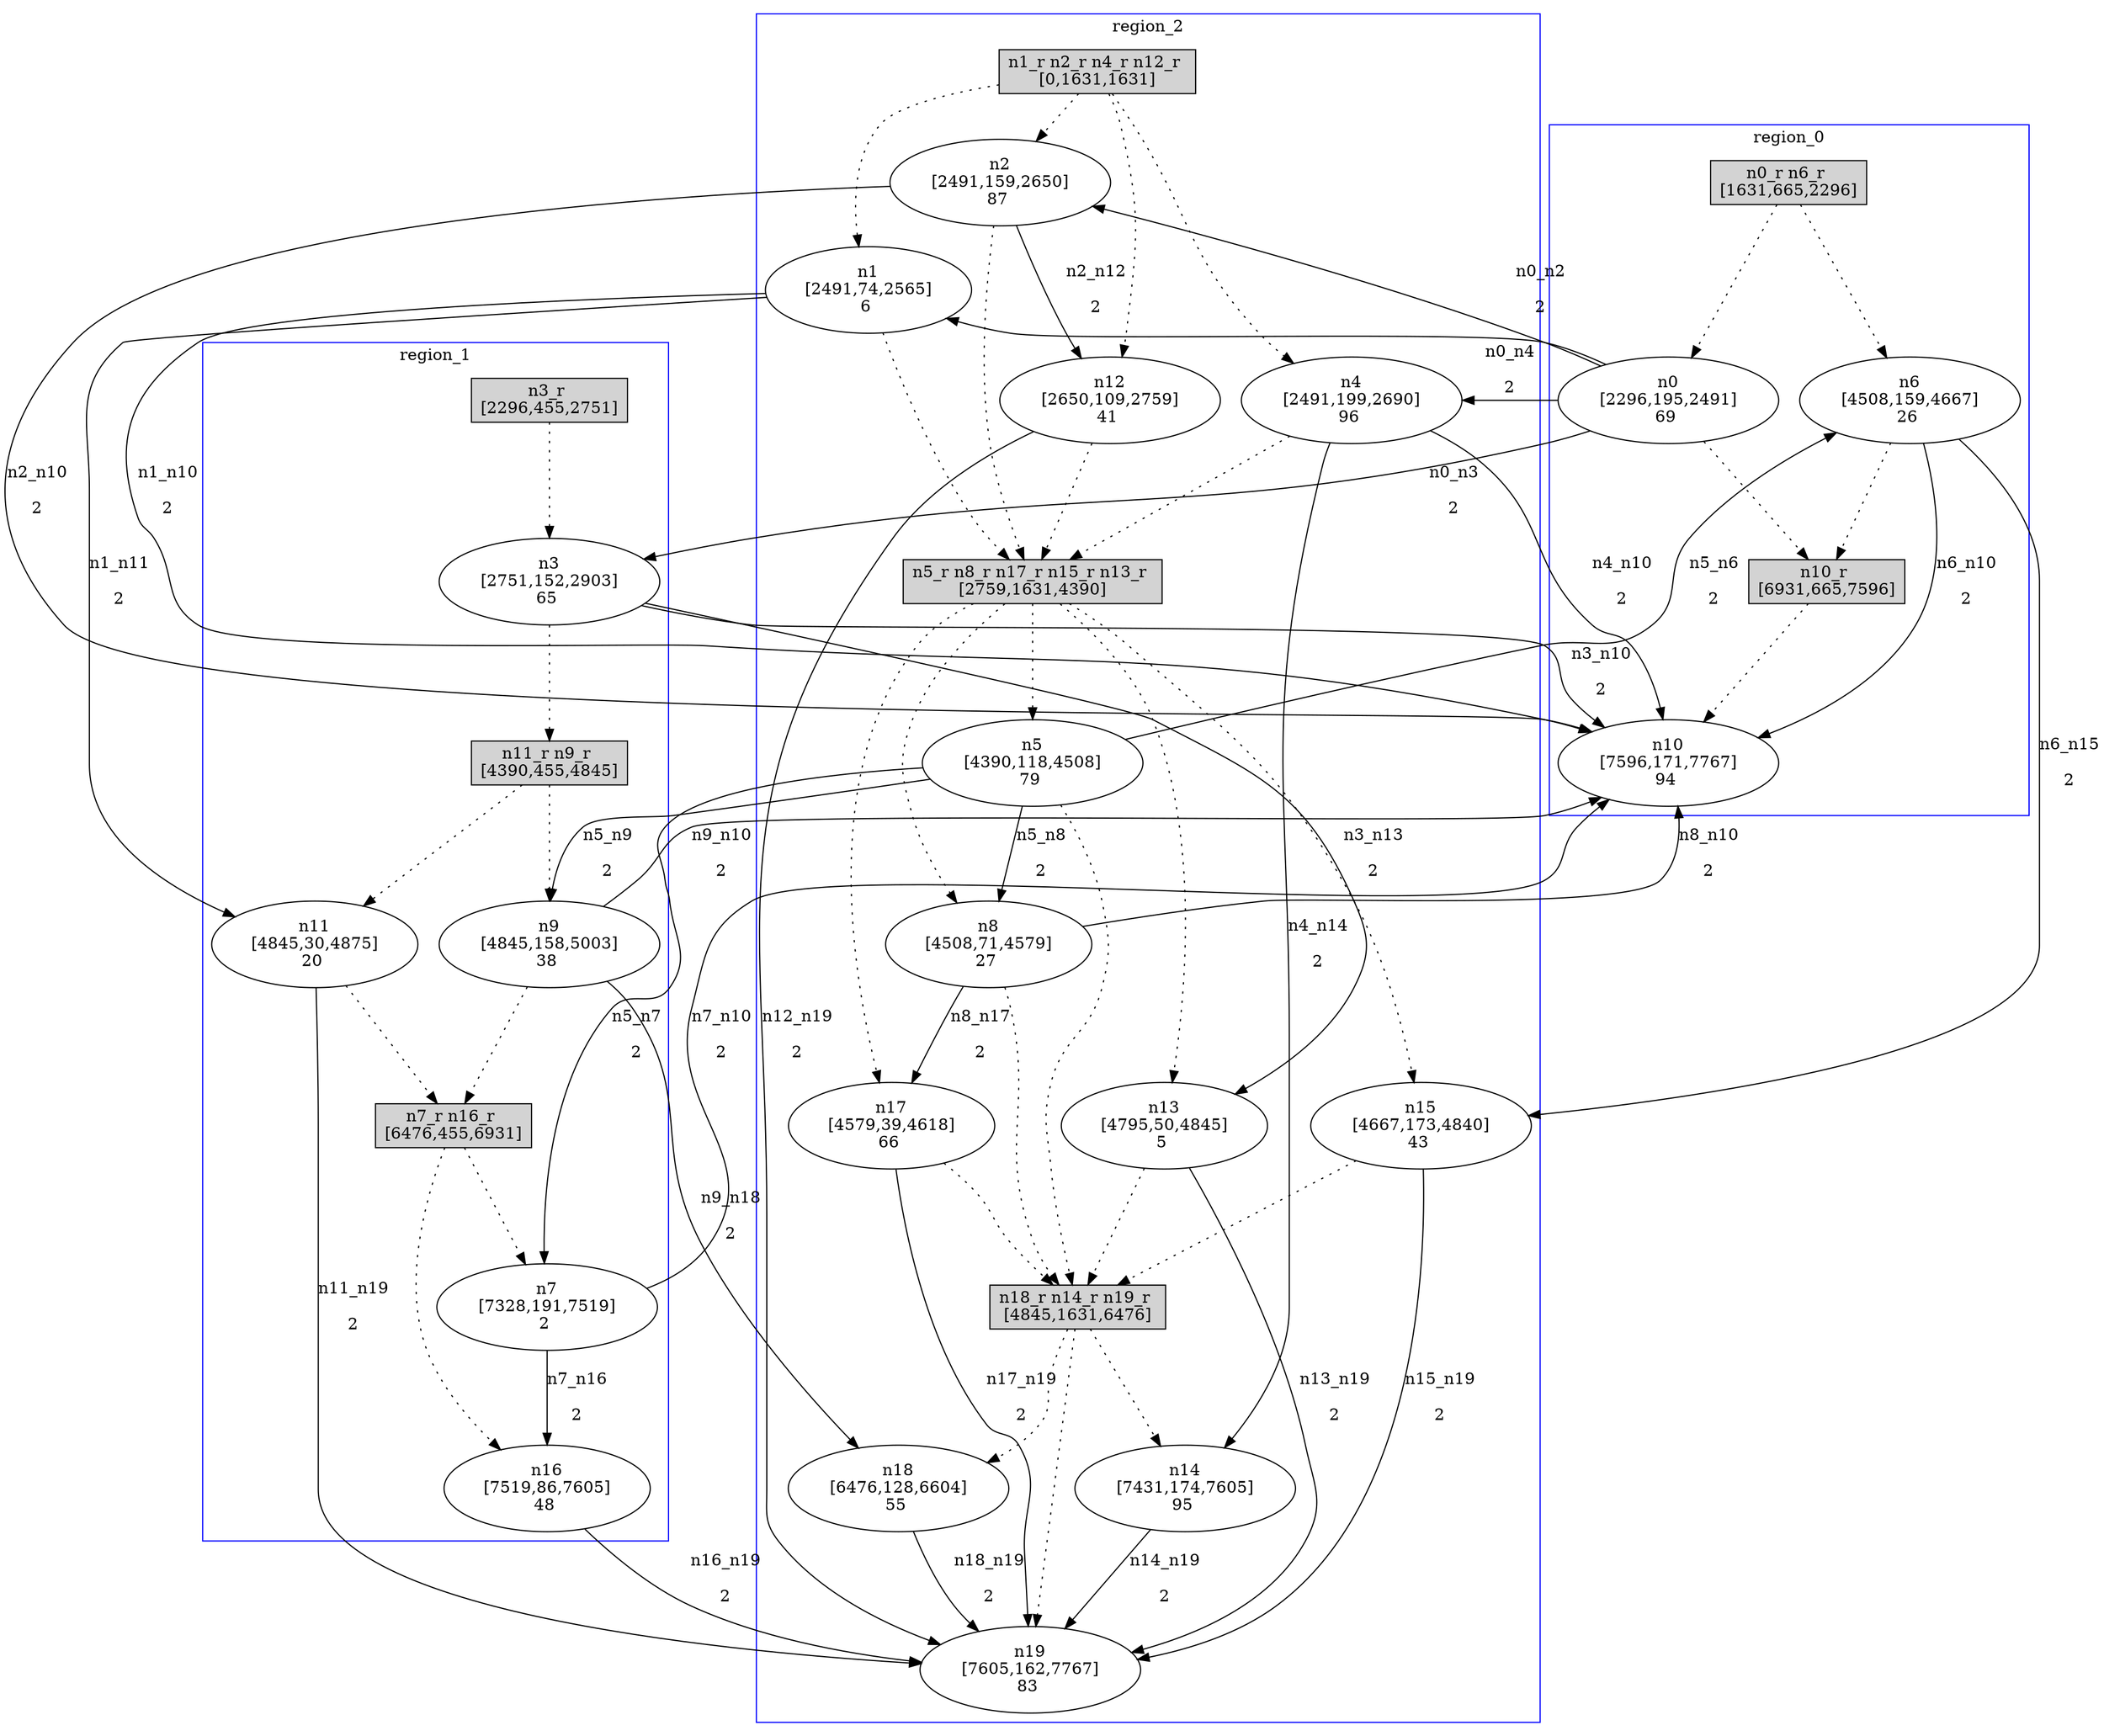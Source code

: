 //3-LSsolveMIPnSolStatus 9.
//4-SL 7767.
//5-LSsolveMIPsolveTime(double) 1800.04.
//6-reconfigurateNum(int) 8.
//7-reconfigurateTime(int) 7588.
digraph test_0 {
	size="28,40";
	subgraph cluster0 {
		stytle=filled;
		color=blue;
		label=region_0;
		reconfNode_0_1 [ shape = box, style = filled, label = "n0_r n6_r \n[1631,665,2296]" ];
		n0 [ label="n0\n[2296,195,2491]\n69 " ];
		n6 [ label="n6\n[4508,159,4667]\n26 " ];
		reconfNode_0_1 -> n0 [ style = dotted ];
		reconfNode_0_1 -> n6 [ style = dotted ];
		n0 -> reconfNode_0_2 [ style = dotted ];
		n6 -> reconfNode_0_2 [ style = dotted ];
		reconfNode_0_2 [ shape = box, style = filled, label = "n10_r \n[6931,665,7596]" ];
		n10 [ label="n10\n[7596,171,7767]\n94 " ];
		reconfNode_0_2 -> n10 [ style = dotted ];
	}
	subgraph cluster1 {
		stytle=filled;
		color=blue;
		label=region_1;
		reconfNode_1_1 [ shape = box, style = filled, label = "n3_r \n[2296,455,2751]" ];
		n3 [ label="n3\n[2751,152,2903]\n65 " ];
		reconfNode_1_1 -> n3 [ style = dotted ];
		n3 -> reconfNode_1_2 [ style = dotted ];
		reconfNode_1_2 [ shape = box, style = filled, label = "n11_r n9_r \n[4390,455,4845]" ];
		n11 [ label="n11\n[4845,30,4875]\n20 " ];
		n9 [ label="n9\n[4845,158,5003]\n38 " ];
		reconfNode_1_2 -> n11 [ style = dotted ];
		reconfNode_1_2 -> n9 [ style = dotted ];
		n11 -> reconfNode_1_3 [ style = dotted ];
		n9 -> reconfNode_1_3 [ style = dotted ];
		reconfNode_1_3 [ shape = box, style = filled, label = "n7_r n16_r \n[6476,455,6931]" ];
		n7 [ label="n7\n[7328,191,7519]\n2 " ];
		n16 [ label="n16\n[7519,86,7605]\n48 " ];
		reconfNode_1_3 -> n7 [ style = dotted ];
		reconfNode_1_3 -> n16 [ style = dotted ];
	}
	subgraph cluster2 {
		stytle=filled;
		color=blue;
		label=region_2;
		reconfNode_2_1 [ shape = box, style = filled, label = "n1_r n2_r n4_r n12_r \n[0,1631,1631]" ];
		n1 [ label="n1\n[2491,74,2565]\n6 " ];
		n2 [ label="n2\n[2491,159,2650]\n87 " ];
		n4 [ label="n4\n[2491,199,2690]\n96 " ];
		n12 [ label="n12\n[2650,109,2759]\n41 " ];
		reconfNode_2_1 -> n1 [ style = dotted ];
		reconfNode_2_1 -> n2 [ style = dotted ];
		reconfNode_2_1 -> n4 [ style = dotted ];
		reconfNode_2_1 -> n12 [ style = dotted ];
		n1 -> reconfNode_2_2 [ style = dotted ];
		n2 -> reconfNode_2_2 [ style = dotted ];
		n4 -> reconfNode_2_2 [ style = dotted ];
		n12 -> reconfNode_2_2 [ style = dotted ];
		reconfNode_2_2 [ shape = box, style = filled, label = "n5_r n8_r n17_r n15_r n13_r \n[2759,1631,4390]" ];
		n5 [ label="n5\n[4390,118,4508]\n79 " ];
		n8 [ label="n8\n[4508,71,4579]\n27 " ];
		n17 [ label="n17\n[4579,39,4618]\n66 " ];
		n15 [ label="n15\n[4667,173,4840]\n43 " ];
		n13 [ label="n13\n[4795,50,4845]\n5 " ];
		reconfNode_2_2 -> n5 [ style = dotted ];
		reconfNode_2_2 -> n8 [ style = dotted ];
		reconfNode_2_2 -> n17 [ style = dotted ];
		reconfNode_2_2 -> n15 [ style = dotted ];
		reconfNode_2_2 -> n13 [ style = dotted ];
		n5 -> reconfNode_2_3 [ style = dotted ];
		n8 -> reconfNode_2_3 [ style = dotted ];
		n17 -> reconfNode_2_3 [ style = dotted ];
		n15 -> reconfNode_2_3 [ style = dotted ];
		n13 -> reconfNode_2_3 [ style = dotted ];
		reconfNode_2_3 [ shape = box, style = filled, label = "n18_r n14_r n19_r \n[4845,1631,6476]" ];
		n18 [ label="n18\n[6476,128,6604]\n55 " ];
		n14 [ label="n14\n[7431,174,7605]\n95 " ];
		n19 [ label="n19\n[7605,162,7767]\n83 " ];
		reconfNode_2_3 -> n18 [ style = dotted ];
		reconfNode_2_3 -> n14 [ style = dotted ];
		reconfNode_2_3 -> n19 [ style = dotted ];
	}
	n0 -> n1 [ label="n0_n1\n2" ];
	n0 -> n2 [ label="n0_n2\n2" ];
	n0 -> n3 [ label="n0_n3\n2" ];
	n0 -> n4 [ label="n0_n4\n2" ];
	n1 -> n10 [ label="n1_n10\n2" ];
	n1 -> n11 [ label="n1_n11\n2" ];
	n2 -> n10 [ label="n2_n10\n2" ];
	n2 -> n12 [ label="n2_n12\n2" ];
	n3 -> n10 [ label="n3_n10\n2" ];
	n3 -> n13 [ label="n3_n13\n2" ];
	n4 -> n10 [ label="n4_n10\n2" ];
	n4 -> n14 [ label="n4_n14\n2" ];
	n11 -> n19 [ label="n11_n19\n2" ];
	n12 -> n19 [ label="n12_n19\n2" ];
	n13 -> n19 [ label="n13_n19\n2" ];
	n14 -> n19 [ label="n14_n19\n2" ];
	n5 -> n6 [ label="n5_n6\n2" ];
	n5 -> n7 [ label="n5_n7\n2" ];
	n5 -> n8 [ label="n5_n8\n2" ];
	n5 -> n9 [ label="n5_n9\n2" ];
	n6 -> n10 [ label="n6_n10\n2" ];
	n6 -> n15 [ label="n6_n15\n2" ];
	n7 -> n10 [ label="n7_n10\n2" ];
	n7 -> n16 [ label="n7_n16\n2" ];
	n8 -> n10 [ label="n8_n10\n2" ];
	n8 -> n17 [ label="n8_n17\n2" ];
	n9 -> n10 [ label="n9_n10\n2" ];
	n9 -> n18 [ label="n9_n18\n2" ];
	n15 -> n19 [ label="n15_n19\n2" ];
	n16 -> n19 [ label="n16_n19\n2" ];
	n17 -> n19 [ label="n17_n19\n2" ];
	n18 -> n19 [ label="n18_n19\n2" ];
}
